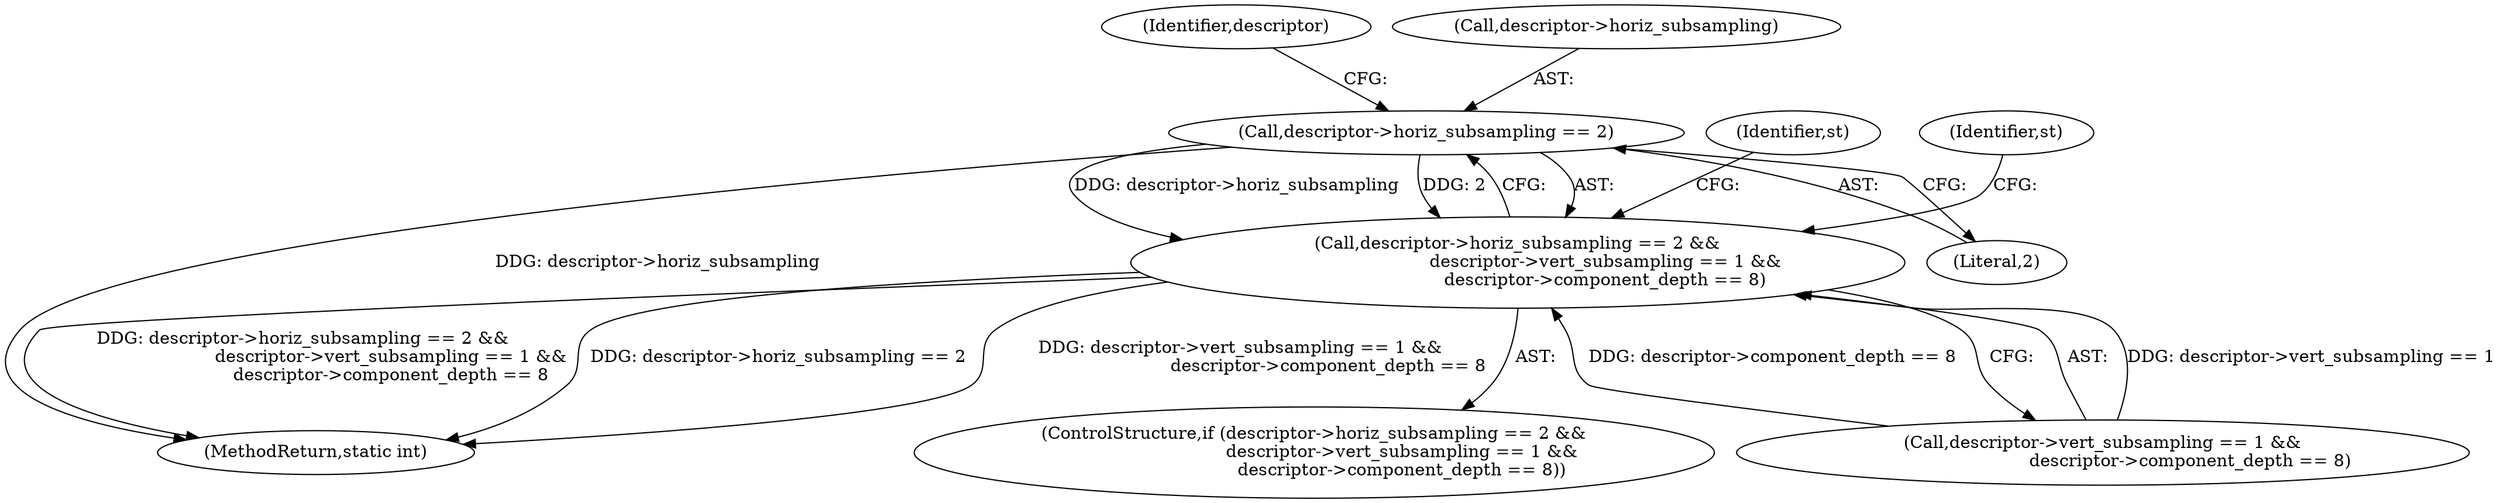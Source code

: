 digraph "0_FFmpeg_bab0716c7f4793ec42e05a5aa7e80d82a0dd4e75@pointer" {
"1001490" [label="(Call,descriptor->horiz_subsampling == 2)"];
"1001489" [label="(Call,descriptor->horiz_subsampling == 2 &&\n                                descriptor->vert_subsampling == 1 &&\n                                descriptor->component_depth == 8)"];
"1001490" [label="(Call,descriptor->horiz_subsampling == 2)"];
"1001488" [label="(ControlStructure,if (descriptor->horiz_subsampling == 2 &&\n                                descriptor->vert_subsampling == 1 &&\n                                descriptor->component_depth == 8))"];
"1001516" [label="(Identifier,st)"];
"1001989" [label="(MethodReturn,static int)"];
"1001510" [label="(Identifier,st)"];
"1001498" [label="(Identifier,descriptor)"];
"1001495" [label="(Call,descriptor->vert_subsampling == 1 &&\n                                descriptor->component_depth == 8)"];
"1001489" [label="(Call,descriptor->horiz_subsampling == 2 &&\n                                descriptor->vert_subsampling == 1 &&\n                                descriptor->component_depth == 8)"];
"1001491" [label="(Call,descriptor->horiz_subsampling)"];
"1001494" [label="(Literal,2)"];
"1001490" -> "1001489"  [label="AST: "];
"1001490" -> "1001494"  [label="CFG: "];
"1001491" -> "1001490"  [label="AST: "];
"1001494" -> "1001490"  [label="AST: "];
"1001498" -> "1001490"  [label="CFG: "];
"1001489" -> "1001490"  [label="CFG: "];
"1001490" -> "1001989"  [label="DDG: descriptor->horiz_subsampling"];
"1001490" -> "1001489"  [label="DDG: descriptor->horiz_subsampling"];
"1001490" -> "1001489"  [label="DDG: 2"];
"1001489" -> "1001488"  [label="AST: "];
"1001489" -> "1001495"  [label="CFG: "];
"1001495" -> "1001489"  [label="AST: "];
"1001510" -> "1001489"  [label="CFG: "];
"1001516" -> "1001489"  [label="CFG: "];
"1001489" -> "1001989"  [label="DDG: descriptor->vert_subsampling == 1 &&\n                                descriptor->component_depth == 8"];
"1001489" -> "1001989"  [label="DDG: descriptor->horiz_subsampling == 2 &&\n                                descriptor->vert_subsampling == 1 &&\n                                descriptor->component_depth == 8"];
"1001489" -> "1001989"  [label="DDG: descriptor->horiz_subsampling == 2"];
"1001495" -> "1001489"  [label="DDG: descriptor->vert_subsampling == 1"];
"1001495" -> "1001489"  [label="DDG: descriptor->component_depth == 8"];
}
